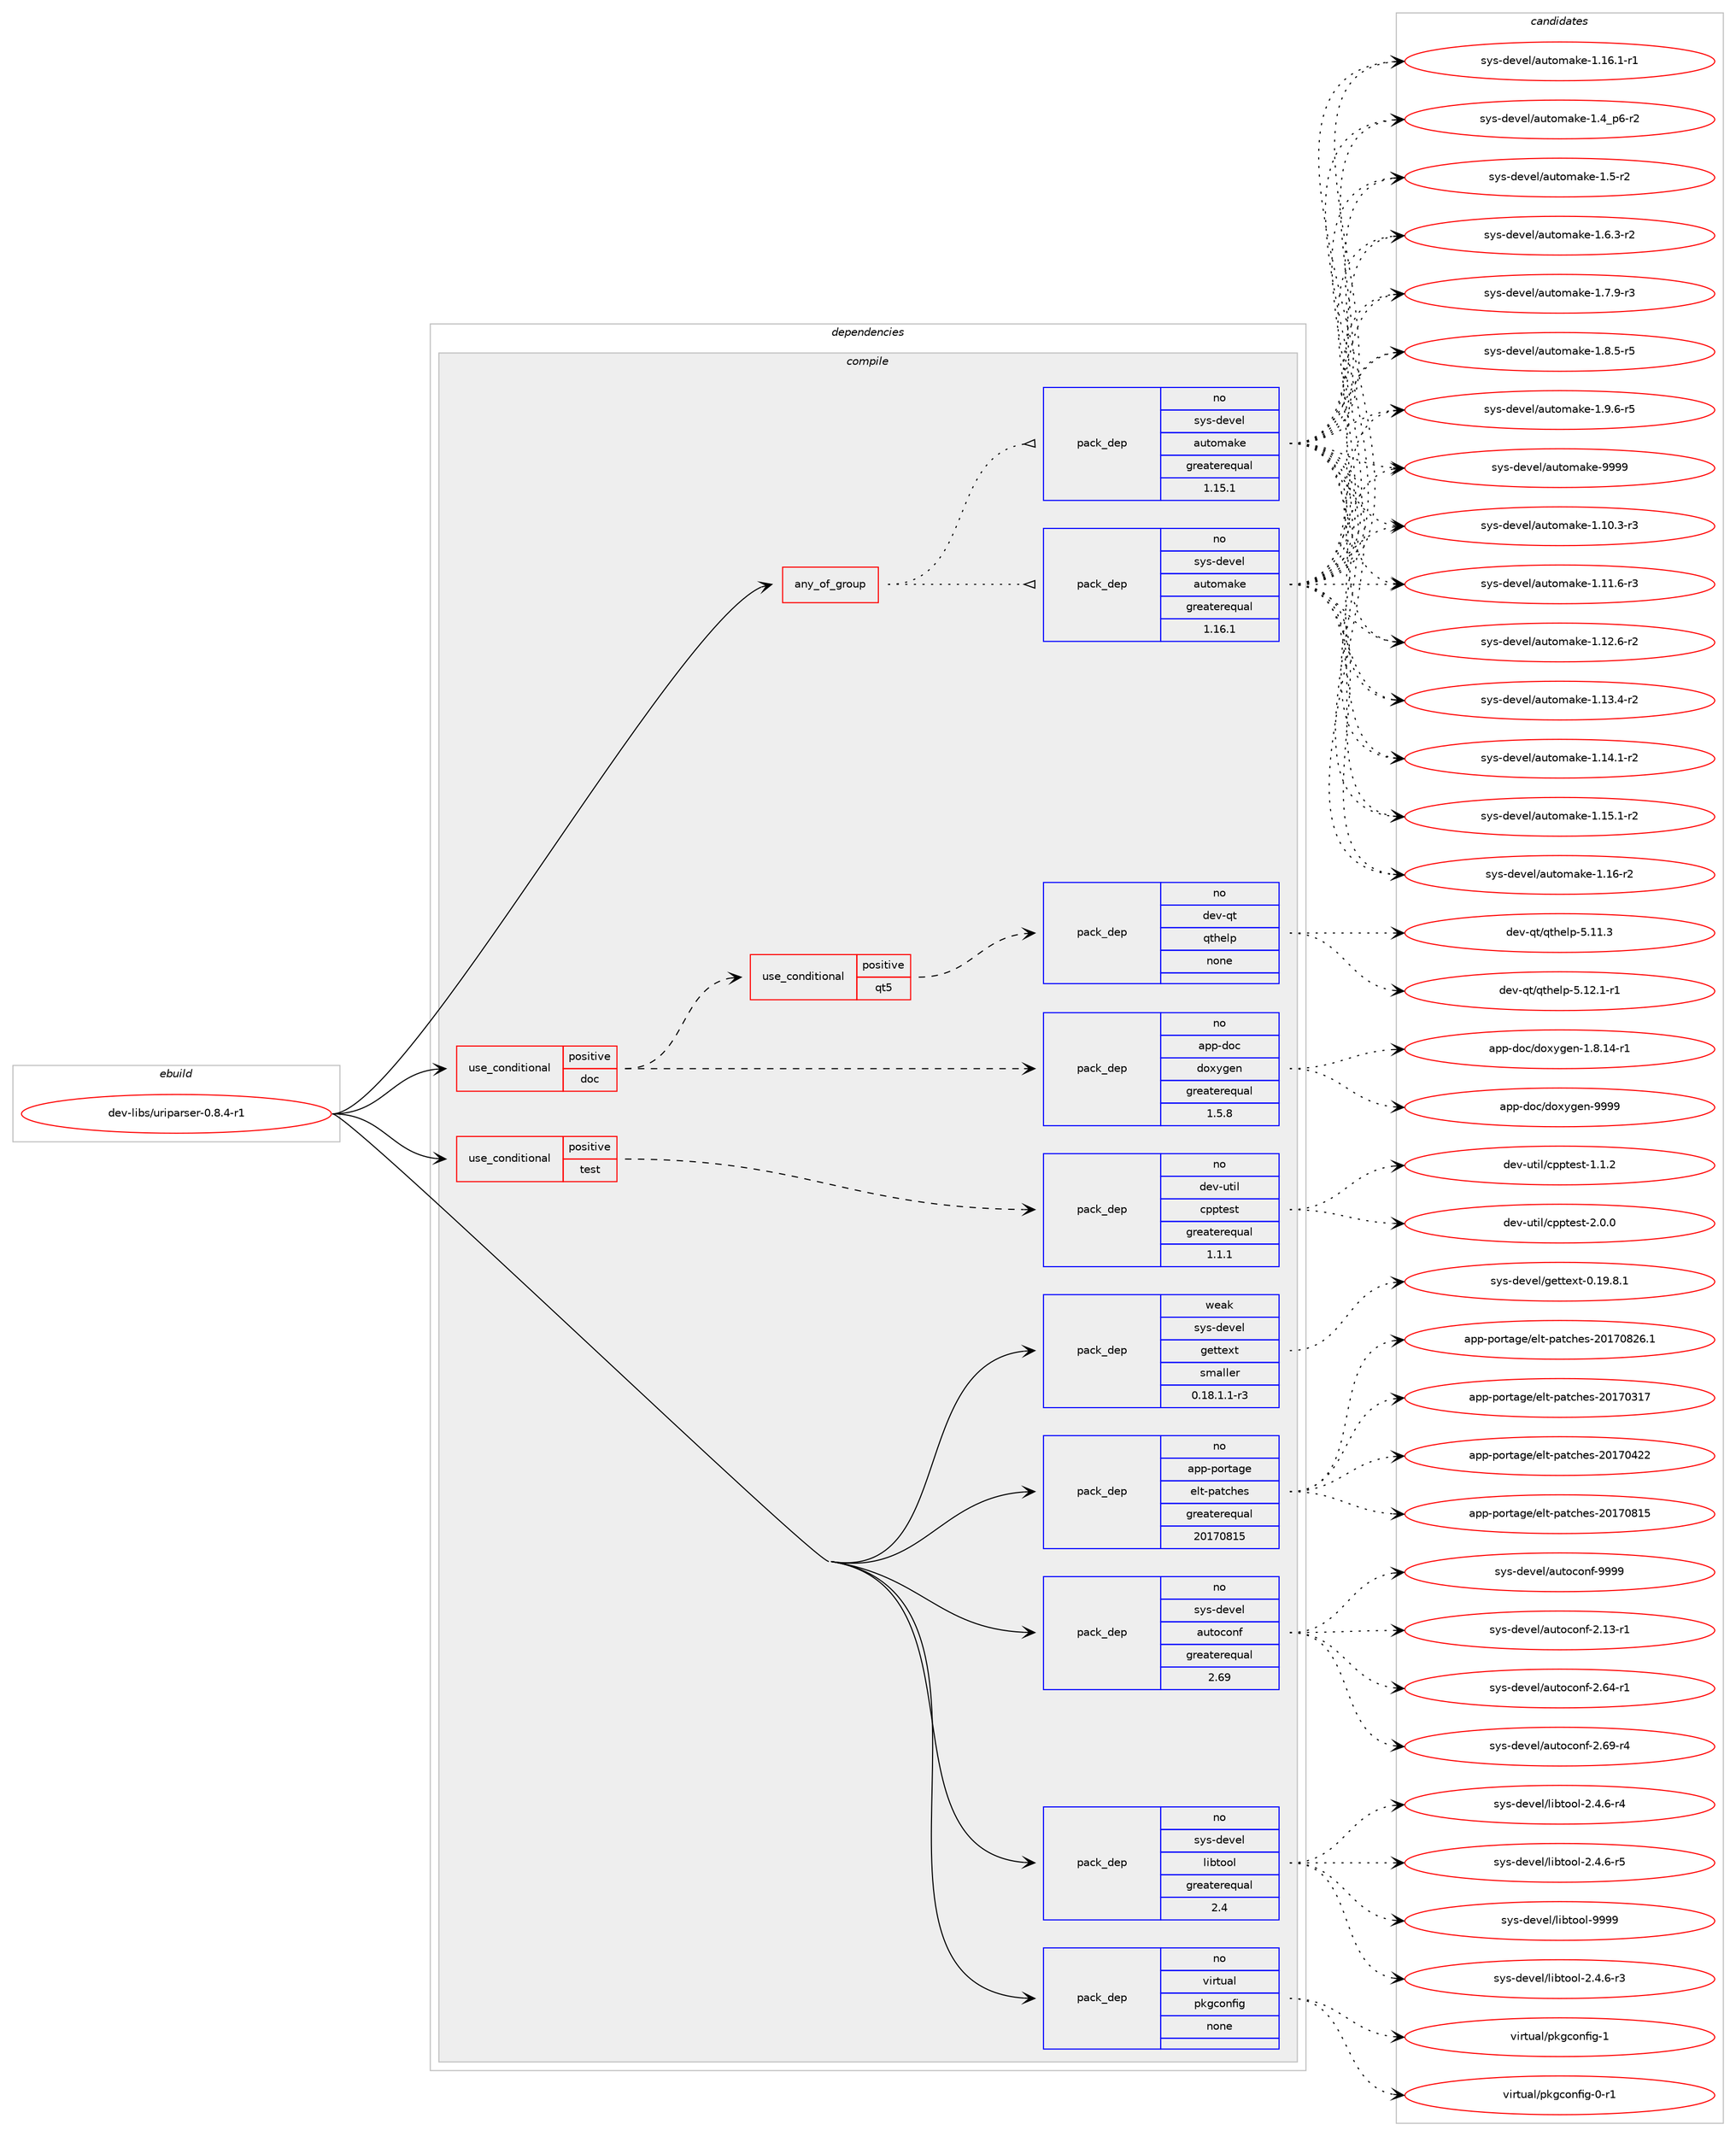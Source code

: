 digraph prolog {

# *************
# Graph options
# *************

newrank=true;
concentrate=true;
compound=true;
graph [rankdir=LR,fontname=Helvetica,fontsize=10,ranksep=1.5];#, ranksep=2.5, nodesep=0.2];
edge  [arrowhead=vee];
node  [fontname=Helvetica,fontsize=10];

# **********
# The ebuild
# **********

subgraph cluster_leftcol {
color=gray;
rank=same;
label=<<i>ebuild</i>>;
id [label="dev-libs/uriparser-0.8.4-r1", color=red, width=4, href="../dev-libs/uriparser-0.8.4-r1.svg"];
}

# ****************
# The dependencies
# ****************

subgraph cluster_midcol {
color=gray;
label=<<i>dependencies</i>>;
subgraph cluster_compile {
fillcolor="#eeeeee";
style=filled;
label=<<i>compile</i>>;
subgraph any22425 {
dependency1372365 [label=<<TABLE BORDER="0" CELLBORDER="1" CELLSPACING="0" CELLPADDING="4"><TR><TD CELLPADDING="10">any_of_group</TD></TR></TABLE>>, shape=none, color=red];subgraph pack982365 {
dependency1372366 [label=<<TABLE BORDER="0" CELLBORDER="1" CELLSPACING="0" CELLPADDING="4" WIDTH="220"><TR><TD ROWSPAN="6" CELLPADDING="30">pack_dep</TD></TR><TR><TD WIDTH="110">no</TD></TR><TR><TD>sys-devel</TD></TR><TR><TD>automake</TD></TR><TR><TD>greaterequal</TD></TR><TR><TD>1.16.1</TD></TR></TABLE>>, shape=none, color=blue];
}
dependency1372365:e -> dependency1372366:w [weight=20,style="dotted",arrowhead="oinv"];
subgraph pack982366 {
dependency1372367 [label=<<TABLE BORDER="0" CELLBORDER="1" CELLSPACING="0" CELLPADDING="4" WIDTH="220"><TR><TD ROWSPAN="6" CELLPADDING="30">pack_dep</TD></TR><TR><TD WIDTH="110">no</TD></TR><TR><TD>sys-devel</TD></TR><TR><TD>automake</TD></TR><TR><TD>greaterequal</TD></TR><TR><TD>1.15.1</TD></TR></TABLE>>, shape=none, color=blue];
}
dependency1372365:e -> dependency1372367:w [weight=20,style="dotted",arrowhead="oinv"];
}
id:e -> dependency1372365:w [weight=20,style="solid",arrowhead="vee"];
subgraph cond367011 {
dependency1372368 [label=<<TABLE BORDER="0" CELLBORDER="1" CELLSPACING="0" CELLPADDING="4"><TR><TD ROWSPAN="3" CELLPADDING="10">use_conditional</TD></TR><TR><TD>positive</TD></TR><TR><TD>doc</TD></TR></TABLE>>, shape=none, color=red];
subgraph pack982367 {
dependency1372369 [label=<<TABLE BORDER="0" CELLBORDER="1" CELLSPACING="0" CELLPADDING="4" WIDTH="220"><TR><TD ROWSPAN="6" CELLPADDING="30">pack_dep</TD></TR><TR><TD WIDTH="110">no</TD></TR><TR><TD>app-doc</TD></TR><TR><TD>doxygen</TD></TR><TR><TD>greaterequal</TD></TR><TR><TD>1.5.8</TD></TR></TABLE>>, shape=none, color=blue];
}
dependency1372368:e -> dependency1372369:w [weight=20,style="dashed",arrowhead="vee"];
subgraph cond367012 {
dependency1372370 [label=<<TABLE BORDER="0" CELLBORDER="1" CELLSPACING="0" CELLPADDING="4"><TR><TD ROWSPAN="3" CELLPADDING="10">use_conditional</TD></TR><TR><TD>positive</TD></TR><TR><TD>qt5</TD></TR></TABLE>>, shape=none, color=red];
subgraph pack982368 {
dependency1372371 [label=<<TABLE BORDER="0" CELLBORDER="1" CELLSPACING="0" CELLPADDING="4" WIDTH="220"><TR><TD ROWSPAN="6" CELLPADDING="30">pack_dep</TD></TR><TR><TD WIDTH="110">no</TD></TR><TR><TD>dev-qt</TD></TR><TR><TD>qthelp</TD></TR><TR><TD>none</TD></TR><TR><TD></TD></TR></TABLE>>, shape=none, color=blue];
}
dependency1372370:e -> dependency1372371:w [weight=20,style="dashed",arrowhead="vee"];
}
dependency1372368:e -> dependency1372370:w [weight=20,style="dashed",arrowhead="vee"];
}
id:e -> dependency1372368:w [weight=20,style="solid",arrowhead="vee"];
subgraph cond367013 {
dependency1372372 [label=<<TABLE BORDER="0" CELLBORDER="1" CELLSPACING="0" CELLPADDING="4"><TR><TD ROWSPAN="3" CELLPADDING="10">use_conditional</TD></TR><TR><TD>positive</TD></TR><TR><TD>test</TD></TR></TABLE>>, shape=none, color=red];
subgraph pack982369 {
dependency1372373 [label=<<TABLE BORDER="0" CELLBORDER="1" CELLSPACING="0" CELLPADDING="4" WIDTH="220"><TR><TD ROWSPAN="6" CELLPADDING="30">pack_dep</TD></TR><TR><TD WIDTH="110">no</TD></TR><TR><TD>dev-util</TD></TR><TR><TD>cpptest</TD></TR><TR><TD>greaterequal</TD></TR><TR><TD>1.1.1</TD></TR></TABLE>>, shape=none, color=blue];
}
dependency1372372:e -> dependency1372373:w [weight=20,style="dashed",arrowhead="vee"];
}
id:e -> dependency1372372:w [weight=20,style="solid",arrowhead="vee"];
subgraph pack982370 {
dependency1372374 [label=<<TABLE BORDER="0" CELLBORDER="1" CELLSPACING="0" CELLPADDING="4" WIDTH="220"><TR><TD ROWSPAN="6" CELLPADDING="30">pack_dep</TD></TR><TR><TD WIDTH="110">no</TD></TR><TR><TD>app-portage</TD></TR><TR><TD>elt-patches</TD></TR><TR><TD>greaterequal</TD></TR><TR><TD>20170815</TD></TR></TABLE>>, shape=none, color=blue];
}
id:e -> dependency1372374:w [weight=20,style="solid",arrowhead="vee"];
subgraph pack982371 {
dependency1372375 [label=<<TABLE BORDER="0" CELLBORDER="1" CELLSPACING="0" CELLPADDING="4" WIDTH="220"><TR><TD ROWSPAN="6" CELLPADDING="30">pack_dep</TD></TR><TR><TD WIDTH="110">no</TD></TR><TR><TD>sys-devel</TD></TR><TR><TD>autoconf</TD></TR><TR><TD>greaterequal</TD></TR><TR><TD>2.69</TD></TR></TABLE>>, shape=none, color=blue];
}
id:e -> dependency1372375:w [weight=20,style="solid",arrowhead="vee"];
subgraph pack982372 {
dependency1372376 [label=<<TABLE BORDER="0" CELLBORDER="1" CELLSPACING="0" CELLPADDING="4" WIDTH="220"><TR><TD ROWSPAN="6" CELLPADDING="30">pack_dep</TD></TR><TR><TD WIDTH="110">no</TD></TR><TR><TD>sys-devel</TD></TR><TR><TD>libtool</TD></TR><TR><TD>greaterequal</TD></TR><TR><TD>2.4</TD></TR></TABLE>>, shape=none, color=blue];
}
id:e -> dependency1372376:w [weight=20,style="solid",arrowhead="vee"];
subgraph pack982373 {
dependency1372377 [label=<<TABLE BORDER="0" CELLBORDER="1" CELLSPACING="0" CELLPADDING="4" WIDTH="220"><TR><TD ROWSPAN="6" CELLPADDING="30">pack_dep</TD></TR><TR><TD WIDTH="110">no</TD></TR><TR><TD>virtual</TD></TR><TR><TD>pkgconfig</TD></TR><TR><TD>none</TD></TR><TR><TD></TD></TR></TABLE>>, shape=none, color=blue];
}
id:e -> dependency1372377:w [weight=20,style="solid",arrowhead="vee"];
subgraph pack982374 {
dependency1372378 [label=<<TABLE BORDER="0" CELLBORDER="1" CELLSPACING="0" CELLPADDING="4" WIDTH="220"><TR><TD ROWSPAN="6" CELLPADDING="30">pack_dep</TD></TR><TR><TD WIDTH="110">weak</TD></TR><TR><TD>sys-devel</TD></TR><TR><TD>gettext</TD></TR><TR><TD>smaller</TD></TR><TR><TD>0.18.1.1-r3</TD></TR></TABLE>>, shape=none, color=blue];
}
id:e -> dependency1372378:w [weight=20,style="solid",arrowhead="vee"];
}
subgraph cluster_compileandrun {
fillcolor="#eeeeee";
style=filled;
label=<<i>compile and run</i>>;
}
subgraph cluster_run {
fillcolor="#eeeeee";
style=filled;
label=<<i>run</i>>;
}
}

# **************
# The candidates
# **************

subgraph cluster_choices {
rank=same;
color=gray;
label=<<i>candidates</i>>;

subgraph choice982365 {
color=black;
nodesep=1;
choice11512111545100101118101108479711711611110997107101454946494846514511451 [label="sys-devel/automake-1.10.3-r3", color=red, width=4,href="../sys-devel/automake-1.10.3-r3.svg"];
choice11512111545100101118101108479711711611110997107101454946494946544511451 [label="sys-devel/automake-1.11.6-r3", color=red, width=4,href="../sys-devel/automake-1.11.6-r3.svg"];
choice11512111545100101118101108479711711611110997107101454946495046544511450 [label="sys-devel/automake-1.12.6-r2", color=red, width=4,href="../sys-devel/automake-1.12.6-r2.svg"];
choice11512111545100101118101108479711711611110997107101454946495146524511450 [label="sys-devel/automake-1.13.4-r2", color=red, width=4,href="../sys-devel/automake-1.13.4-r2.svg"];
choice11512111545100101118101108479711711611110997107101454946495246494511450 [label="sys-devel/automake-1.14.1-r2", color=red, width=4,href="../sys-devel/automake-1.14.1-r2.svg"];
choice11512111545100101118101108479711711611110997107101454946495346494511450 [label="sys-devel/automake-1.15.1-r2", color=red, width=4,href="../sys-devel/automake-1.15.1-r2.svg"];
choice1151211154510010111810110847971171161111099710710145494649544511450 [label="sys-devel/automake-1.16-r2", color=red, width=4,href="../sys-devel/automake-1.16-r2.svg"];
choice11512111545100101118101108479711711611110997107101454946495446494511449 [label="sys-devel/automake-1.16.1-r1", color=red, width=4,href="../sys-devel/automake-1.16.1-r1.svg"];
choice115121115451001011181011084797117116111109971071014549465295112544511450 [label="sys-devel/automake-1.4_p6-r2", color=red, width=4,href="../sys-devel/automake-1.4_p6-r2.svg"];
choice11512111545100101118101108479711711611110997107101454946534511450 [label="sys-devel/automake-1.5-r2", color=red, width=4,href="../sys-devel/automake-1.5-r2.svg"];
choice115121115451001011181011084797117116111109971071014549465446514511450 [label="sys-devel/automake-1.6.3-r2", color=red, width=4,href="../sys-devel/automake-1.6.3-r2.svg"];
choice115121115451001011181011084797117116111109971071014549465546574511451 [label="sys-devel/automake-1.7.9-r3", color=red, width=4,href="../sys-devel/automake-1.7.9-r3.svg"];
choice115121115451001011181011084797117116111109971071014549465646534511453 [label="sys-devel/automake-1.8.5-r5", color=red, width=4,href="../sys-devel/automake-1.8.5-r5.svg"];
choice115121115451001011181011084797117116111109971071014549465746544511453 [label="sys-devel/automake-1.9.6-r5", color=red, width=4,href="../sys-devel/automake-1.9.6-r5.svg"];
choice115121115451001011181011084797117116111109971071014557575757 [label="sys-devel/automake-9999", color=red, width=4,href="../sys-devel/automake-9999.svg"];
dependency1372366:e -> choice11512111545100101118101108479711711611110997107101454946494846514511451:w [style=dotted,weight="100"];
dependency1372366:e -> choice11512111545100101118101108479711711611110997107101454946494946544511451:w [style=dotted,weight="100"];
dependency1372366:e -> choice11512111545100101118101108479711711611110997107101454946495046544511450:w [style=dotted,weight="100"];
dependency1372366:e -> choice11512111545100101118101108479711711611110997107101454946495146524511450:w [style=dotted,weight="100"];
dependency1372366:e -> choice11512111545100101118101108479711711611110997107101454946495246494511450:w [style=dotted,weight="100"];
dependency1372366:e -> choice11512111545100101118101108479711711611110997107101454946495346494511450:w [style=dotted,weight="100"];
dependency1372366:e -> choice1151211154510010111810110847971171161111099710710145494649544511450:w [style=dotted,weight="100"];
dependency1372366:e -> choice11512111545100101118101108479711711611110997107101454946495446494511449:w [style=dotted,weight="100"];
dependency1372366:e -> choice115121115451001011181011084797117116111109971071014549465295112544511450:w [style=dotted,weight="100"];
dependency1372366:e -> choice11512111545100101118101108479711711611110997107101454946534511450:w [style=dotted,weight="100"];
dependency1372366:e -> choice115121115451001011181011084797117116111109971071014549465446514511450:w [style=dotted,weight="100"];
dependency1372366:e -> choice115121115451001011181011084797117116111109971071014549465546574511451:w [style=dotted,weight="100"];
dependency1372366:e -> choice115121115451001011181011084797117116111109971071014549465646534511453:w [style=dotted,weight="100"];
dependency1372366:e -> choice115121115451001011181011084797117116111109971071014549465746544511453:w [style=dotted,weight="100"];
dependency1372366:e -> choice115121115451001011181011084797117116111109971071014557575757:w [style=dotted,weight="100"];
}
subgraph choice982366 {
color=black;
nodesep=1;
choice11512111545100101118101108479711711611110997107101454946494846514511451 [label="sys-devel/automake-1.10.3-r3", color=red, width=4,href="../sys-devel/automake-1.10.3-r3.svg"];
choice11512111545100101118101108479711711611110997107101454946494946544511451 [label="sys-devel/automake-1.11.6-r3", color=red, width=4,href="../sys-devel/automake-1.11.6-r3.svg"];
choice11512111545100101118101108479711711611110997107101454946495046544511450 [label="sys-devel/automake-1.12.6-r2", color=red, width=4,href="../sys-devel/automake-1.12.6-r2.svg"];
choice11512111545100101118101108479711711611110997107101454946495146524511450 [label="sys-devel/automake-1.13.4-r2", color=red, width=4,href="../sys-devel/automake-1.13.4-r2.svg"];
choice11512111545100101118101108479711711611110997107101454946495246494511450 [label="sys-devel/automake-1.14.1-r2", color=red, width=4,href="../sys-devel/automake-1.14.1-r2.svg"];
choice11512111545100101118101108479711711611110997107101454946495346494511450 [label="sys-devel/automake-1.15.1-r2", color=red, width=4,href="../sys-devel/automake-1.15.1-r2.svg"];
choice1151211154510010111810110847971171161111099710710145494649544511450 [label="sys-devel/automake-1.16-r2", color=red, width=4,href="../sys-devel/automake-1.16-r2.svg"];
choice11512111545100101118101108479711711611110997107101454946495446494511449 [label="sys-devel/automake-1.16.1-r1", color=red, width=4,href="../sys-devel/automake-1.16.1-r1.svg"];
choice115121115451001011181011084797117116111109971071014549465295112544511450 [label="sys-devel/automake-1.4_p6-r2", color=red, width=4,href="../sys-devel/automake-1.4_p6-r2.svg"];
choice11512111545100101118101108479711711611110997107101454946534511450 [label="sys-devel/automake-1.5-r2", color=red, width=4,href="../sys-devel/automake-1.5-r2.svg"];
choice115121115451001011181011084797117116111109971071014549465446514511450 [label="sys-devel/automake-1.6.3-r2", color=red, width=4,href="../sys-devel/automake-1.6.3-r2.svg"];
choice115121115451001011181011084797117116111109971071014549465546574511451 [label="sys-devel/automake-1.7.9-r3", color=red, width=4,href="../sys-devel/automake-1.7.9-r3.svg"];
choice115121115451001011181011084797117116111109971071014549465646534511453 [label="sys-devel/automake-1.8.5-r5", color=red, width=4,href="../sys-devel/automake-1.8.5-r5.svg"];
choice115121115451001011181011084797117116111109971071014549465746544511453 [label="sys-devel/automake-1.9.6-r5", color=red, width=4,href="../sys-devel/automake-1.9.6-r5.svg"];
choice115121115451001011181011084797117116111109971071014557575757 [label="sys-devel/automake-9999", color=red, width=4,href="../sys-devel/automake-9999.svg"];
dependency1372367:e -> choice11512111545100101118101108479711711611110997107101454946494846514511451:w [style=dotted,weight="100"];
dependency1372367:e -> choice11512111545100101118101108479711711611110997107101454946494946544511451:w [style=dotted,weight="100"];
dependency1372367:e -> choice11512111545100101118101108479711711611110997107101454946495046544511450:w [style=dotted,weight="100"];
dependency1372367:e -> choice11512111545100101118101108479711711611110997107101454946495146524511450:w [style=dotted,weight="100"];
dependency1372367:e -> choice11512111545100101118101108479711711611110997107101454946495246494511450:w [style=dotted,weight="100"];
dependency1372367:e -> choice11512111545100101118101108479711711611110997107101454946495346494511450:w [style=dotted,weight="100"];
dependency1372367:e -> choice1151211154510010111810110847971171161111099710710145494649544511450:w [style=dotted,weight="100"];
dependency1372367:e -> choice11512111545100101118101108479711711611110997107101454946495446494511449:w [style=dotted,weight="100"];
dependency1372367:e -> choice115121115451001011181011084797117116111109971071014549465295112544511450:w [style=dotted,weight="100"];
dependency1372367:e -> choice11512111545100101118101108479711711611110997107101454946534511450:w [style=dotted,weight="100"];
dependency1372367:e -> choice115121115451001011181011084797117116111109971071014549465446514511450:w [style=dotted,weight="100"];
dependency1372367:e -> choice115121115451001011181011084797117116111109971071014549465546574511451:w [style=dotted,weight="100"];
dependency1372367:e -> choice115121115451001011181011084797117116111109971071014549465646534511453:w [style=dotted,weight="100"];
dependency1372367:e -> choice115121115451001011181011084797117116111109971071014549465746544511453:w [style=dotted,weight="100"];
dependency1372367:e -> choice115121115451001011181011084797117116111109971071014557575757:w [style=dotted,weight="100"];
}
subgraph choice982367 {
color=black;
nodesep=1;
choice97112112451001119947100111120121103101110454946564649524511449 [label="app-doc/doxygen-1.8.14-r1", color=red, width=4,href="../app-doc/doxygen-1.8.14-r1.svg"];
choice971121124510011199471001111201211031011104557575757 [label="app-doc/doxygen-9999", color=red, width=4,href="../app-doc/doxygen-9999.svg"];
dependency1372369:e -> choice97112112451001119947100111120121103101110454946564649524511449:w [style=dotted,weight="100"];
dependency1372369:e -> choice971121124510011199471001111201211031011104557575757:w [style=dotted,weight="100"];
}
subgraph choice982368 {
color=black;
nodesep=1;
choice100101118451131164711311610410110811245534649494651 [label="dev-qt/qthelp-5.11.3", color=red, width=4,href="../dev-qt/qthelp-5.11.3.svg"];
choice1001011184511311647113116104101108112455346495046494511449 [label="dev-qt/qthelp-5.12.1-r1", color=red, width=4,href="../dev-qt/qthelp-5.12.1-r1.svg"];
dependency1372371:e -> choice100101118451131164711311610410110811245534649494651:w [style=dotted,weight="100"];
dependency1372371:e -> choice1001011184511311647113116104101108112455346495046494511449:w [style=dotted,weight="100"];
}
subgraph choice982369 {
color=black;
nodesep=1;
choice100101118451171161051084799112112116101115116454946494650 [label="dev-util/cpptest-1.1.2", color=red, width=4,href="../dev-util/cpptest-1.1.2.svg"];
choice100101118451171161051084799112112116101115116455046484648 [label="dev-util/cpptest-2.0.0", color=red, width=4,href="../dev-util/cpptest-2.0.0.svg"];
dependency1372373:e -> choice100101118451171161051084799112112116101115116454946494650:w [style=dotted,weight="100"];
dependency1372373:e -> choice100101118451171161051084799112112116101115116455046484648:w [style=dotted,weight="100"];
}
subgraph choice982370 {
color=black;
nodesep=1;
choice97112112451121111141169710310147101108116451129711699104101115455048495548514955 [label="app-portage/elt-patches-20170317", color=red, width=4,href="../app-portage/elt-patches-20170317.svg"];
choice97112112451121111141169710310147101108116451129711699104101115455048495548525050 [label="app-portage/elt-patches-20170422", color=red, width=4,href="../app-portage/elt-patches-20170422.svg"];
choice97112112451121111141169710310147101108116451129711699104101115455048495548564953 [label="app-portage/elt-patches-20170815", color=red, width=4,href="../app-portage/elt-patches-20170815.svg"];
choice971121124511211111411697103101471011081164511297116991041011154550484955485650544649 [label="app-portage/elt-patches-20170826.1", color=red, width=4,href="../app-portage/elt-patches-20170826.1.svg"];
dependency1372374:e -> choice97112112451121111141169710310147101108116451129711699104101115455048495548514955:w [style=dotted,weight="100"];
dependency1372374:e -> choice97112112451121111141169710310147101108116451129711699104101115455048495548525050:w [style=dotted,weight="100"];
dependency1372374:e -> choice97112112451121111141169710310147101108116451129711699104101115455048495548564953:w [style=dotted,weight="100"];
dependency1372374:e -> choice971121124511211111411697103101471011081164511297116991041011154550484955485650544649:w [style=dotted,weight="100"];
}
subgraph choice982371 {
color=black;
nodesep=1;
choice1151211154510010111810110847971171161119911111010245504649514511449 [label="sys-devel/autoconf-2.13-r1", color=red, width=4,href="../sys-devel/autoconf-2.13-r1.svg"];
choice1151211154510010111810110847971171161119911111010245504654524511449 [label="sys-devel/autoconf-2.64-r1", color=red, width=4,href="../sys-devel/autoconf-2.64-r1.svg"];
choice1151211154510010111810110847971171161119911111010245504654574511452 [label="sys-devel/autoconf-2.69-r4", color=red, width=4,href="../sys-devel/autoconf-2.69-r4.svg"];
choice115121115451001011181011084797117116111991111101024557575757 [label="sys-devel/autoconf-9999", color=red, width=4,href="../sys-devel/autoconf-9999.svg"];
dependency1372375:e -> choice1151211154510010111810110847971171161119911111010245504649514511449:w [style=dotted,weight="100"];
dependency1372375:e -> choice1151211154510010111810110847971171161119911111010245504654524511449:w [style=dotted,weight="100"];
dependency1372375:e -> choice1151211154510010111810110847971171161119911111010245504654574511452:w [style=dotted,weight="100"];
dependency1372375:e -> choice115121115451001011181011084797117116111991111101024557575757:w [style=dotted,weight="100"];
}
subgraph choice982372 {
color=black;
nodesep=1;
choice1151211154510010111810110847108105981161111111084550465246544511451 [label="sys-devel/libtool-2.4.6-r3", color=red, width=4,href="../sys-devel/libtool-2.4.6-r3.svg"];
choice1151211154510010111810110847108105981161111111084550465246544511452 [label="sys-devel/libtool-2.4.6-r4", color=red, width=4,href="../sys-devel/libtool-2.4.6-r4.svg"];
choice1151211154510010111810110847108105981161111111084550465246544511453 [label="sys-devel/libtool-2.4.6-r5", color=red, width=4,href="../sys-devel/libtool-2.4.6-r5.svg"];
choice1151211154510010111810110847108105981161111111084557575757 [label="sys-devel/libtool-9999", color=red, width=4,href="../sys-devel/libtool-9999.svg"];
dependency1372376:e -> choice1151211154510010111810110847108105981161111111084550465246544511451:w [style=dotted,weight="100"];
dependency1372376:e -> choice1151211154510010111810110847108105981161111111084550465246544511452:w [style=dotted,weight="100"];
dependency1372376:e -> choice1151211154510010111810110847108105981161111111084550465246544511453:w [style=dotted,weight="100"];
dependency1372376:e -> choice1151211154510010111810110847108105981161111111084557575757:w [style=dotted,weight="100"];
}
subgraph choice982373 {
color=black;
nodesep=1;
choice11810511411611797108471121071039911111010210510345484511449 [label="virtual/pkgconfig-0-r1", color=red, width=4,href="../virtual/pkgconfig-0-r1.svg"];
choice1181051141161179710847112107103991111101021051034549 [label="virtual/pkgconfig-1", color=red, width=4,href="../virtual/pkgconfig-1.svg"];
dependency1372377:e -> choice11810511411611797108471121071039911111010210510345484511449:w [style=dotted,weight="100"];
dependency1372377:e -> choice1181051141161179710847112107103991111101021051034549:w [style=dotted,weight="100"];
}
subgraph choice982374 {
color=black;
nodesep=1;
choice1151211154510010111810110847103101116116101120116454846495746564649 [label="sys-devel/gettext-0.19.8.1", color=red, width=4,href="../sys-devel/gettext-0.19.8.1.svg"];
dependency1372378:e -> choice1151211154510010111810110847103101116116101120116454846495746564649:w [style=dotted,weight="100"];
}
}

}
